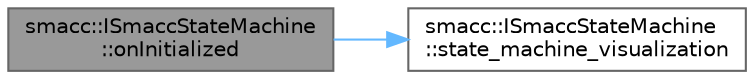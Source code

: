 digraph "smacc::ISmaccStateMachine::onInitialized"
{
 // LATEX_PDF_SIZE
  bgcolor="transparent";
  edge [fontname=Helvetica,fontsize=10,labelfontname=Helvetica,labelfontsize=10];
  node [fontname=Helvetica,fontsize=10,shape=box,height=0.2,width=0.4];
  rankdir="LR";
  Node1 [label="smacc::ISmaccStateMachine\l::onInitialized",height=0.2,width=0.4,color="gray40", fillcolor="grey60", style="filled", fontcolor="black",tooltip=" "];
  Node1 -> Node2 [color="steelblue1",style="solid"];
  Node2 [label="smacc::ISmaccStateMachine\l::state_machine_visualization",height=0.2,width=0.4,color="grey40", fillcolor="white", style="filled",URL="$classsmacc_1_1ISmaccStateMachine.html#ac03029f770422d0ea77ea9856b8cb1a8",tooltip=" "];
}
